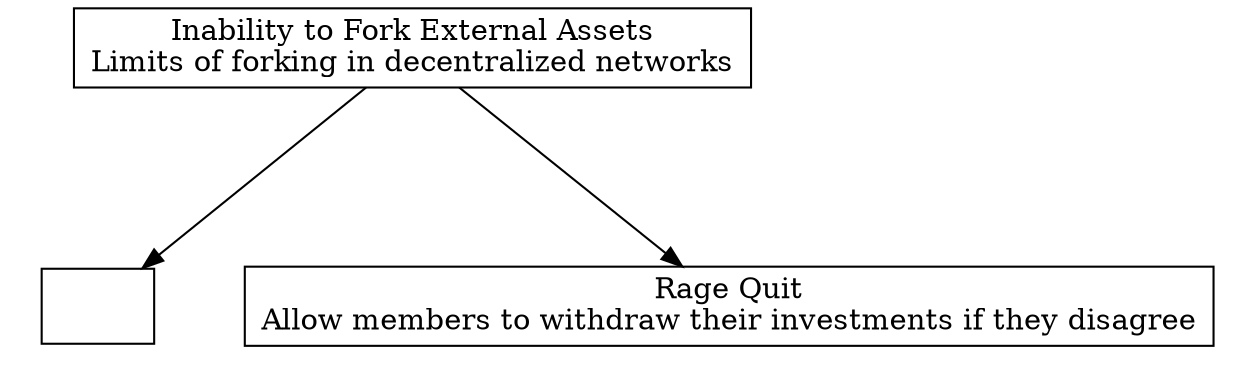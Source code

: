 digraph "" {
	graph [nodesep=0.6,
		rankdir=TB,
		ranksep=1.2
	];
	node [label="\N",
		shape=box
	];
	subgraph cluster_descendants {
		graph [rank=min,
			style=invis
		];
		"Rage Quit"	[label="Rage Quit\nAllow members to withdraw their investments if they disagree"];
		"Control as Liability"	[label=""];
	}
	"Inability to Fork External Assets"	[label="Inability to Fork External Assets\nLimits of forking in decentralized networks"];
	"Inability to Fork External Assets" -> "Rage Quit";
	"Inability to Fork External Assets" -> "Control as Liability";
}

